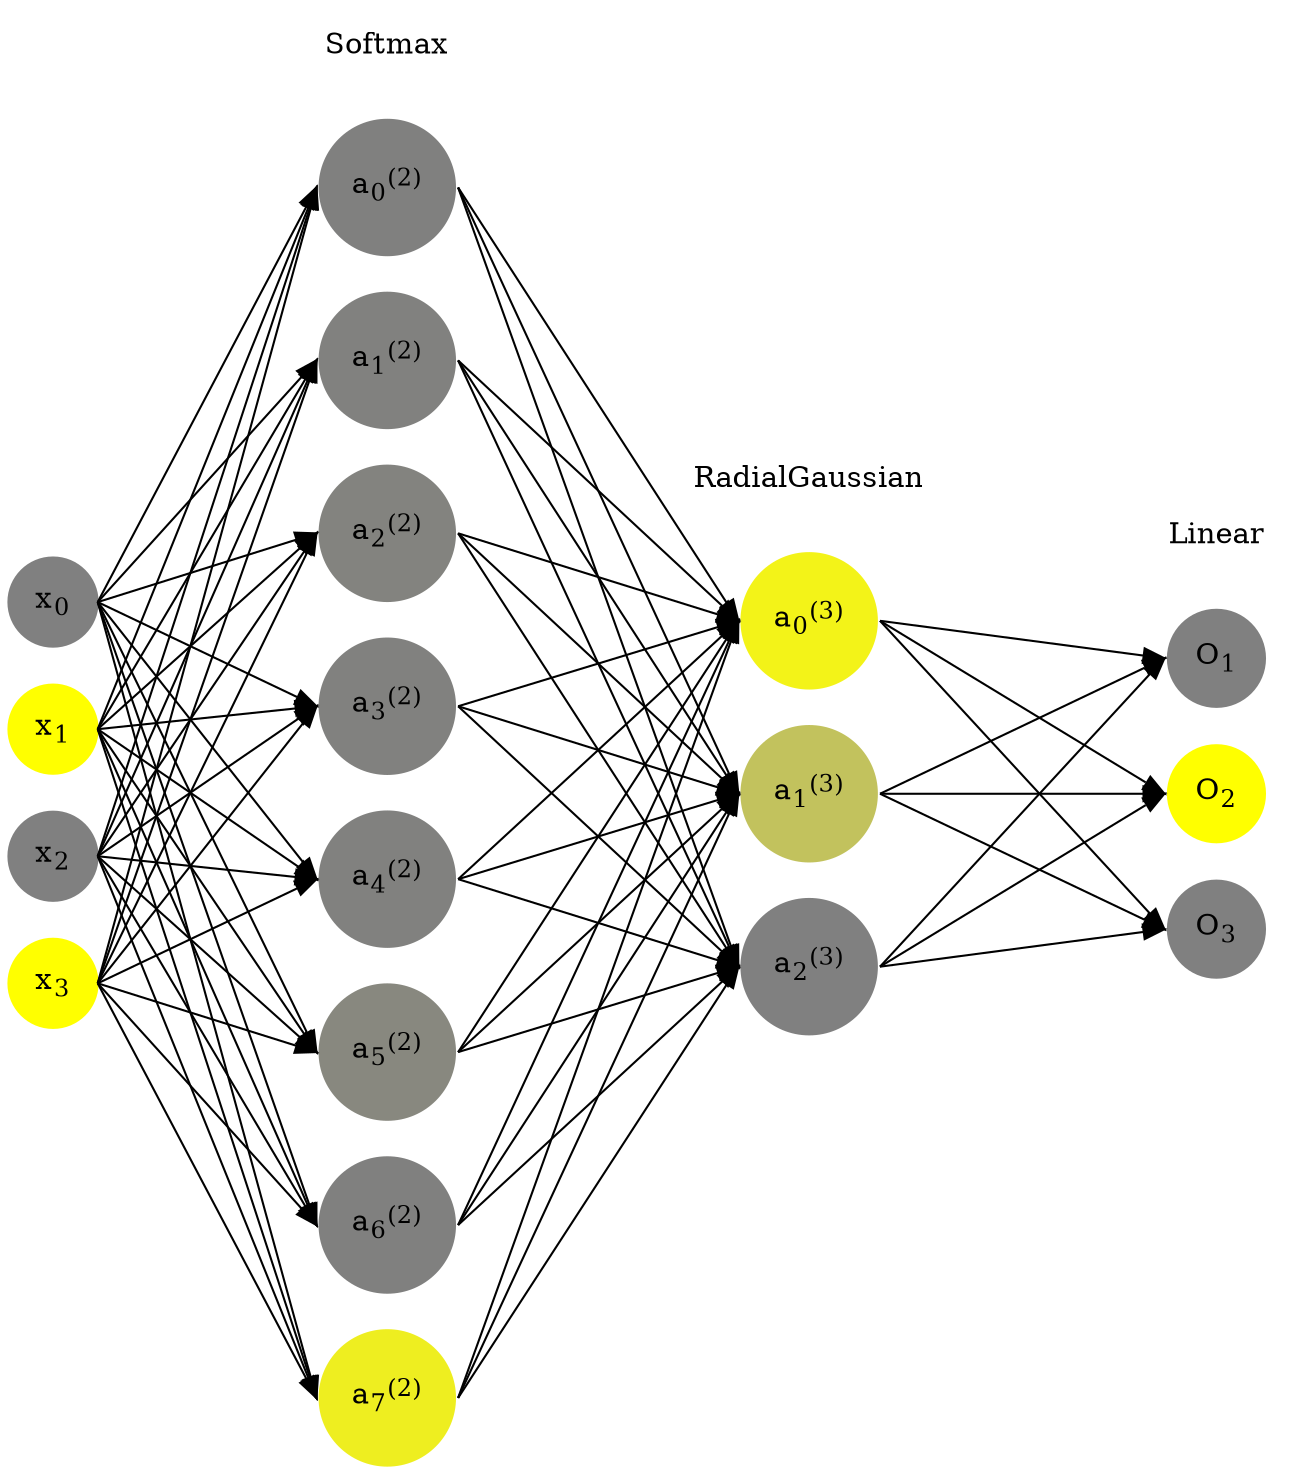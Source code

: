 digraph G {
	rankdir = LR;
	splines=false;
	edge[style=invis];
	ranksep= 1.4;
	{
	node [shape=circle, color="0.1667, 0.0, 0.5", style=filled, fillcolor="0.1667, 0.0, 0.5"];
	x0 [label=<x<sub>0</sub>>];
	}
	{
	node [shape=circle, color="0.1667, 1.0, 1.0", style=filled, fillcolor="0.1667, 1.0, 1.0"];
	x1 [label=<x<sub>1</sub>>];
	}
	{
	node [shape=circle, color="0.1667, 0.0, 0.5", style=filled, fillcolor="0.1667, 0.0, 0.5"];
	x2 [label=<x<sub>2</sub>>];
	}
	{
	node [shape=circle, color="0.1667, 1.0, 1.0", style=filled, fillcolor="0.1667, 1.0, 1.0"];
	x3 [label=<x<sub>3</sub>>];
	}
	{
	node [shape=circle, color="0.1667, 0.002504, 0.501252", style=filled, fillcolor="0.1667, 0.002504, 0.501252"];
	a02 [label=<a<sub>0</sub><sup>(2)</sup>>];
	}
	{
	node [shape=circle, color="0.1667, 0.015333, 0.507666", style=filled, fillcolor="0.1667, 0.015333, 0.507666"];
	a12 [label=<a<sub>1</sub><sup>(2)</sup>>];
	}
	{
	node [shape=circle, color="0.1667, 0.028240, 0.514120", style=filled, fillcolor="0.1667, 0.028240, 0.514120"];
	a22 [label=<a<sub>2</sub><sup>(2)</sup>>];
	}
	{
	node [shape=circle, color="0.1667, 0.011428, 0.505714", style=filled, fillcolor="0.1667, 0.011428, 0.505714"];
	a32 [label=<a<sub>3</sub><sup>(2)</sup>>];
	}
	{
	node [shape=circle, color="0.1667, 0.013881, 0.506940", style=filled, fillcolor="0.1667, 0.013881, 0.506940"];
	a42 [label=<a<sub>4</sub><sup>(2)</sup>>];
	}
	{
	node [shape=circle, color="0.1667, 0.063857, 0.531929", style=filled, fillcolor="0.1667, 0.063857, 0.531929"];
	a52 [label=<a<sub>5</sub><sup>(2)</sup>>];
	}
	{
	node [shape=circle, color="0.1667, 0.002440, 0.501220", style=filled, fillcolor="0.1667, 0.002440, 0.501220"];
	a62 [label=<a<sub>6</sub><sup>(2)</sup>>];
	}
	{
	node [shape=circle, color="0.1667, 0.862317, 0.931159", style=filled, fillcolor="0.1667, 0.862317, 0.931159"];
	a72 [label=<a<sub>7</sub><sup>(2)</sup>>];
	}
	{
	node [shape=circle, color="0.1667, 0.899660, 0.949830", style=filled, fillcolor="0.1667, 0.899660, 0.949830"];
	a03 [label=<a<sub>0</sub><sup>(3)</sup>>];
	}
	{
	node [shape=circle, color="0.1667, 0.515875, 0.757938", style=filled, fillcolor="0.1667, 0.515875, 0.757938"];
	a13 [label=<a<sub>1</sub><sup>(3)</sup>>];
	}
	{
	node [shape=circle, color="0.1667, 0.000791, 0.500396", style=filled, fillcolor="0.1667, 0.000791, 0.500396"];
	a23 [label=<a<sub>2</sub><sup>(3)</sup>>];
	}
	{
	node [shape=circle, color="0.1667, 0.0, 0.5", style=filled, fillcolor="0.1667, 0.0, 0.5"];
	O1 [label=<O<sub>1</sub>>];
	}
	{
	node [shape=circle, color="0.1667, 1.0, 1.0", style=filled, fillcolor="0.1667, 1.0, 1.0"];
	O2 [label=<O<sub>2</sub>>];
	}
	{
	node [shape=circle, color="0.1667, 0.0, 0.5", style=filled, fillcolor="0.1667, 0.0, 0.5"];
	O3 [label=<O<sub>3</sub>>];
	}
	{
	rank=same;
	x0->x1->x2->x3;
	}
	{
	rank=same;
	a02->a12->a22->a32->a42->a52->a62->a72;
	}
	{
	rank=same;
	a03->a13->a23;
	}
	{
	rank=same;
	O1->O2->O3;
	}
	l1 [shape=plaintext,label="Softmax"];
	l1->a02;
	{rank=same; l1;a02};
	l2 [shape=plaintext,label="RadialGaussian"];
	l2->a03;
	{rank=same; l2;a03};
	l3 [shape=plaintext,label="Linear"];
	l3->O1;
	{rank=same; l3;O1};
edge[style=solid, tailport=e, headport=w];
	{x0;x1;x2;x3} -> {a02;a12;a22;a32;a42;a52;a62;a72};
	{a02;a12;a22;a32;a42;a52;a62;a72} -> {a03;a13;a23};
	{a03;a13;a23} -> {O1,O2,O3};
}